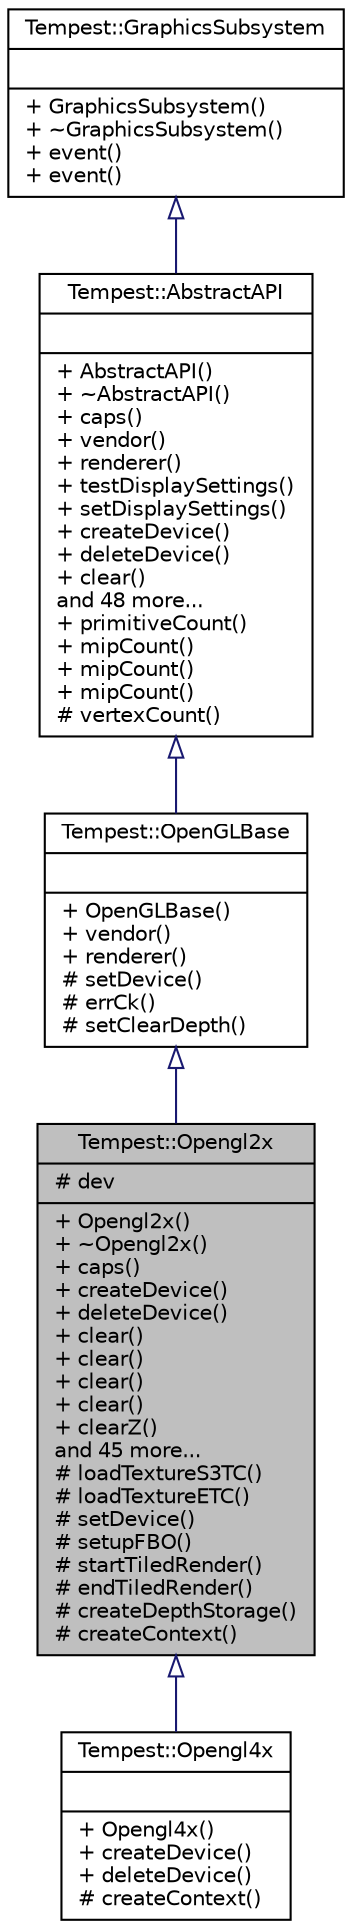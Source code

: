 digraph "Tempest::Opengl2x"
{
  edge [fontname="Helvetica",fontsize="10",labelfontname="Helvetica",labelfontsize="10"];
  node [fontname="Helvetica",fontsize="10",shape=record];
  Node0 [label="{Tempest::Opengl2x\n|# dev\l|+ Opengl2x()\l+ ~Opengl2x()\l+ caps()\l+ createDevice()\l+ deleteDevice()\l+ clear()\l+ clear()\l+ clear()\l+ clear()\l+ clearZ()\land 45 more...\l# loadTextureS3TC()\l# loadTextureETC()\l# setDevice()\l# setupFBO()\l# startTiledRender()\l# endTiledRender()\l# createDepthStorage()\l# createContext()\l}",height=0.2,width=0.4,color="black", fillcolor="grey75", style="filled", fontcolor="black"];
  Node1 -> Node0 [dir="back",color="midnightblue",fontsize="10",style="solid",arrowtail="onormal",fontname="Helvetica"];
  Node1 [label="{Tempest::OpenGLBase\n||+ OpenGLBase()\l+ vendor()\l+ renderer()\l# setDevice()\l# errCk()\l# setClearDepth()\l}",height=0.2,width=0.4,color="black", fillcolor="white", style="filled",URL="$class_tempest_1_1_open_g_l_base.html"];
  Node2 -> Node1 [dir="back",color="midnightblue",fontsize="10",style="solid",arrowtail="onormal",fontname="Helvetica"];
  Node2 [label="{Tempest::AbstractAPI\n||+ AbstractAPI()\l+ ~AbstractAPI()\l+ caps()\l+ vendor()\l+ renderer()\l+ testDisplaySettings()\l+ setDisplaySettings()\l+ createDevice()\l+ deleteDevice()\l+ clear()\land 48 more...\l+ primitiveCount()\l+ mipCount()\l+ mipCount()\l+ mipCount()\l# vertexCount()\l}",height=0.2,width=0.4,color="black", fillcolor="white", style="filled",URL="$class_tempest_1_1_abstract_a_p_i.html"];
  Node3 -> Node2 [dir="back",color="midnightblue",fontsize="10",style="solid",arrowtail="onormal",fontname="Helvetica"];
  Node3 [label="{Tempest::GraphicsSubsystem\n||+ GraphicsSubsystem()\l+ ~GraphicsSubsystem()\l+ event()\l+ event()\l}",height=0.2,width=0.4,color="black", fillcolor="white", style="filled",URL="$class_tempest_1_1_graphics_subsystem.html"];
  Node0 -> Node4 [dir="back",color="midnightblue",fontsize="10",style="solid",arrowtail="onormal",fontname="Helvetica"];
  Node4 [label="{Tempest::Opengl4x\n||+ Opengl4x()\l+ createDevice()\l+ deleteDevice()\l# createContext()\l}",height=0.2,width=0.4,color="black", fillcolor="white", style="filled",URL="$class_tempest_1_1_opengl4x.html"];
}
